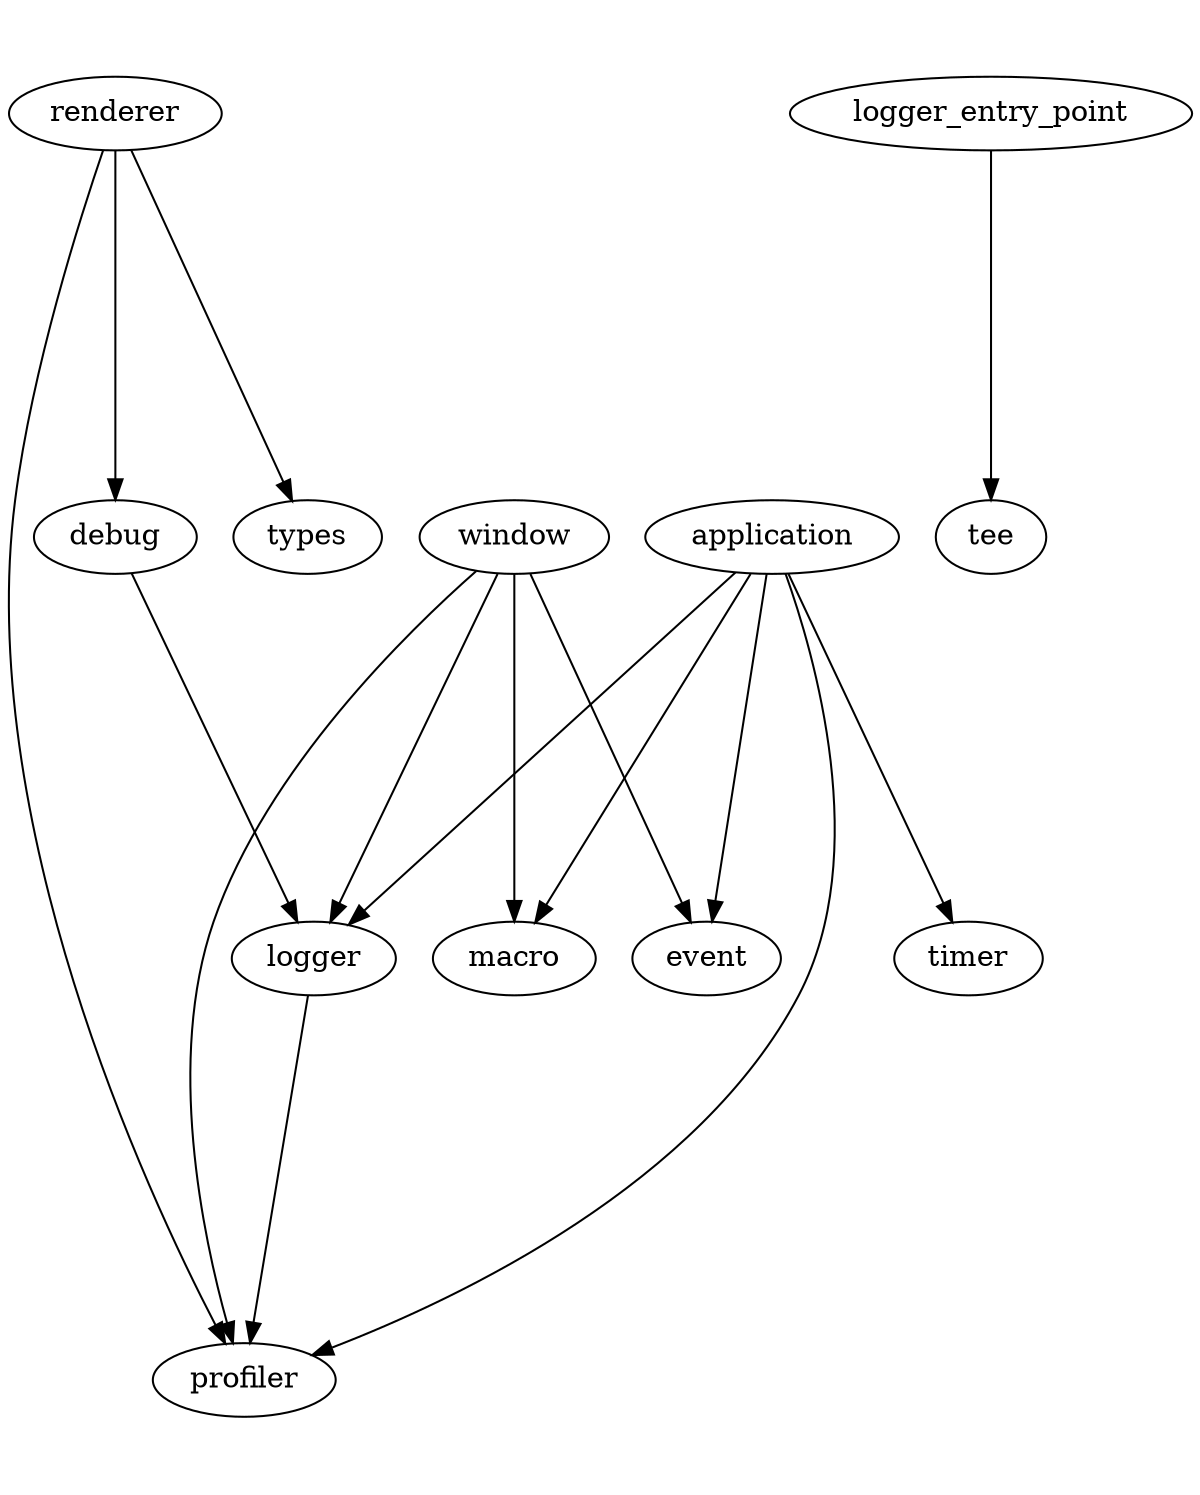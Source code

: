 digraph "source tree" {
    overlap=scale;
    size="8,10";
    ratio="fill";
    fontsize="16";
    fontname="Helvetica";
	clusterrank="local";
	"window" -> "logger"
	"renderer" -> "profiler"
	"window" -> "event"
	"window" -> "profiler"
	"application" -> "logger"
	"logger_entry_point" -> "tee"
	"window" -> "macro"
	"application" -> "macro"
	"application" -> "profiler"
	"debug" -> "logger"
	"renderer" -> "debug"
	"application" -> "timer"
	"application" -> "event"
	"logger" -> "profiler"
	"renderer" -> "types"
}
